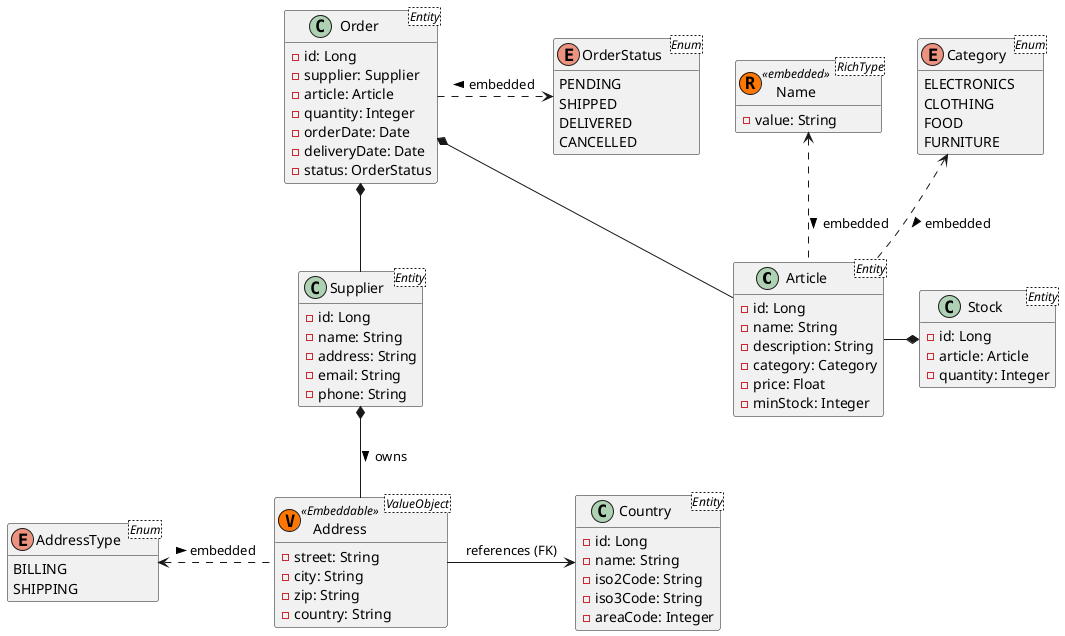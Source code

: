@startuml
'https://plantuml.com/class-diagram

'Ein System zur Verwaltung des Inventars eines Unternehmens oder Lagers. Das System verfolgt Artikel, Bestände, Lieferanten und Bestellungen und kann helfen, das Inventar in Echtzeit zu überwachen und Bestände effizient aufzufüllen

hide methods

class Article <Entity> {
    - id: Long
    - name: String
    - description: String
    - category: Category
    - price: Float
    - minStock: Integer
}

class Stock <Entity> {
    - id: Long
    - article: Article
    - quantity: Integer
}

class Supplier <Entity> {
    - id: Long
    - name: String
    - address: String
    - email: String
    - phone: String
}

class Address <ValueObject> <<(V, #FF7700) Embeddable >> {
    - street: String
    - city: String
    - zip: String
    - country: String
}

enum AddressType <Enum> {
    BILLING
    SHIPPING
}

class Country <Entity> {
    - id: Long
    - name: String
    - iso2Code: String
    - iso3Code: String
    - areaCode: Integer
}

class Order <Entity> {
    - id: Long
    - supplier: Supplier
    - article: Article
    - quantity: Integer
    - orderDate: Date
    - deliveryDate: Date
    - status: OrderStatus
}

enum OrderStatus <Enum> {
    PENDING
    SHIPPED
    DELIVERED
    CANCELLED
}

class Name <RichType> <<(R, #FF7700) embedded >> {
    - value: String
}

enum Category <Enum> {
    ELECTRONICS
    CLOTHING
    FOOD
    FURNITURE
}

Article .up.> Category : < embedded
Article .up.> Name : < embedded
Stock *-left- Article
Order *-- Supplier
Order *-- Article
Order .right.> OrderStatus : < embedded
Supplier *-down- Address : > owns
Address -right-> Country : references (FK)
Address .left.> AddressType : < embedded

@enduml